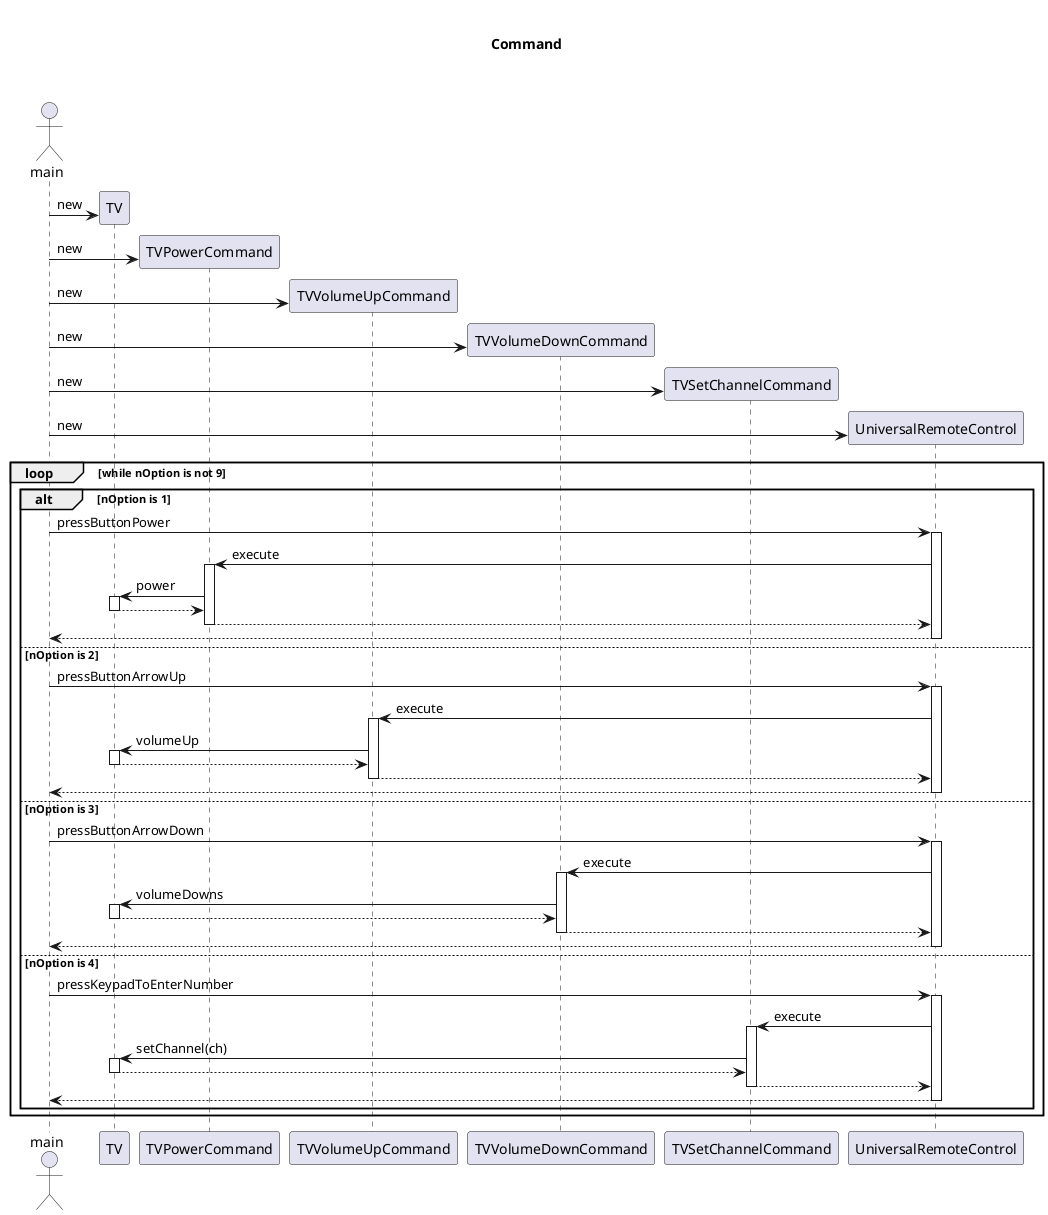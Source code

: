 @startuml

title \n<b>Command</b>\n\n

actor main

create TV
main -> TV: new

create TVPowerCommand
main -> TVPowerCommand: new

create TVVolumeUpCommand
main -> TVVolumeUpCommand: new

create TVVolumeDownCommand
main -> TVVolumeDownCommand: new

create TVSetChannelCommand
main -> TVSetChannelCommand: new

create UniversalRemoteControl
main -> UniversalRemoteControl: new

loop while nOption is not 9

    alt nOption is 1

        main -> UniversalRemoteControl: pressButtonPower
        activate UniversalRemoteControl

        UniversalRemoteControl -> TVPowerCommand: execute
        activate TVPowerCommand

        TVPowerCommand -> TV: power
        activate TV

        TV --> TVPowerCommand
        deactivate TV

        TVPowerCommand --> UniversalRemoteControl
        deactivate TVPowerCommand

        UniversalRemoteControl --> main
        deactivate UniversalRemoteControl

    else nOption is 2

        main -> UniversalRemoteControl: pressButtonArrowUp
        activate UniversalRemoteControl

        UniversalRemoteControl -> TVVolumeUpCommand: execute
        activate TVVolumeUpCommand

        TVVolumeUpCommand -> TV: volumeUp
        activate TV

        TV --> TVVolumeUpCommand
        deactivate TV

        TVVolumeUpCommand --> UniversalRemoteControl
        deactivate TVVolumeUpCommand

        UniversalRemoteControl --> main
        deactivate UniversalRemoteControl

    else nOption is 3

        main -> UniversalRemoteControl: pressButtonArrowDown
        activate UniversalRemoteControl

        UniversalRemoteControl -> TVVolumeDownCommand: execute
        activate TVVolumeDownCommand

        TVVolumeDownCommand -> TV: volumeDowns
        activate TV

        TV --> TVVolumeDownCommand
        deactivate TV

        TVVolumeDownCommand --> UniversalRemoteControl
        deactivate TVVolumeDownCommand

        UniversalRemoteControl --> main
        deactivate UniversalRemoteControl

    else nOption is 4

        main -> UniversalRemoteControl: pressKeypadToEnterNumber
        activate UniversalRemoteControl

        UniversalRemoteControl -> TVSetChannelCommand: execute
        activate TVSetChannelCommand

        TVSetChannelCommand -> TV: setChannel(ch)
        activate TV

        TV --> TVSetChannelCommand
        deactivate TV

        TVSetChannelCommand --> UniversalRemoteControl
        deactivate TVSetChannelCommand

        UniversalRemoteControl --> main
        deactivate UniversalRemoteControl

    end

end

@enduml